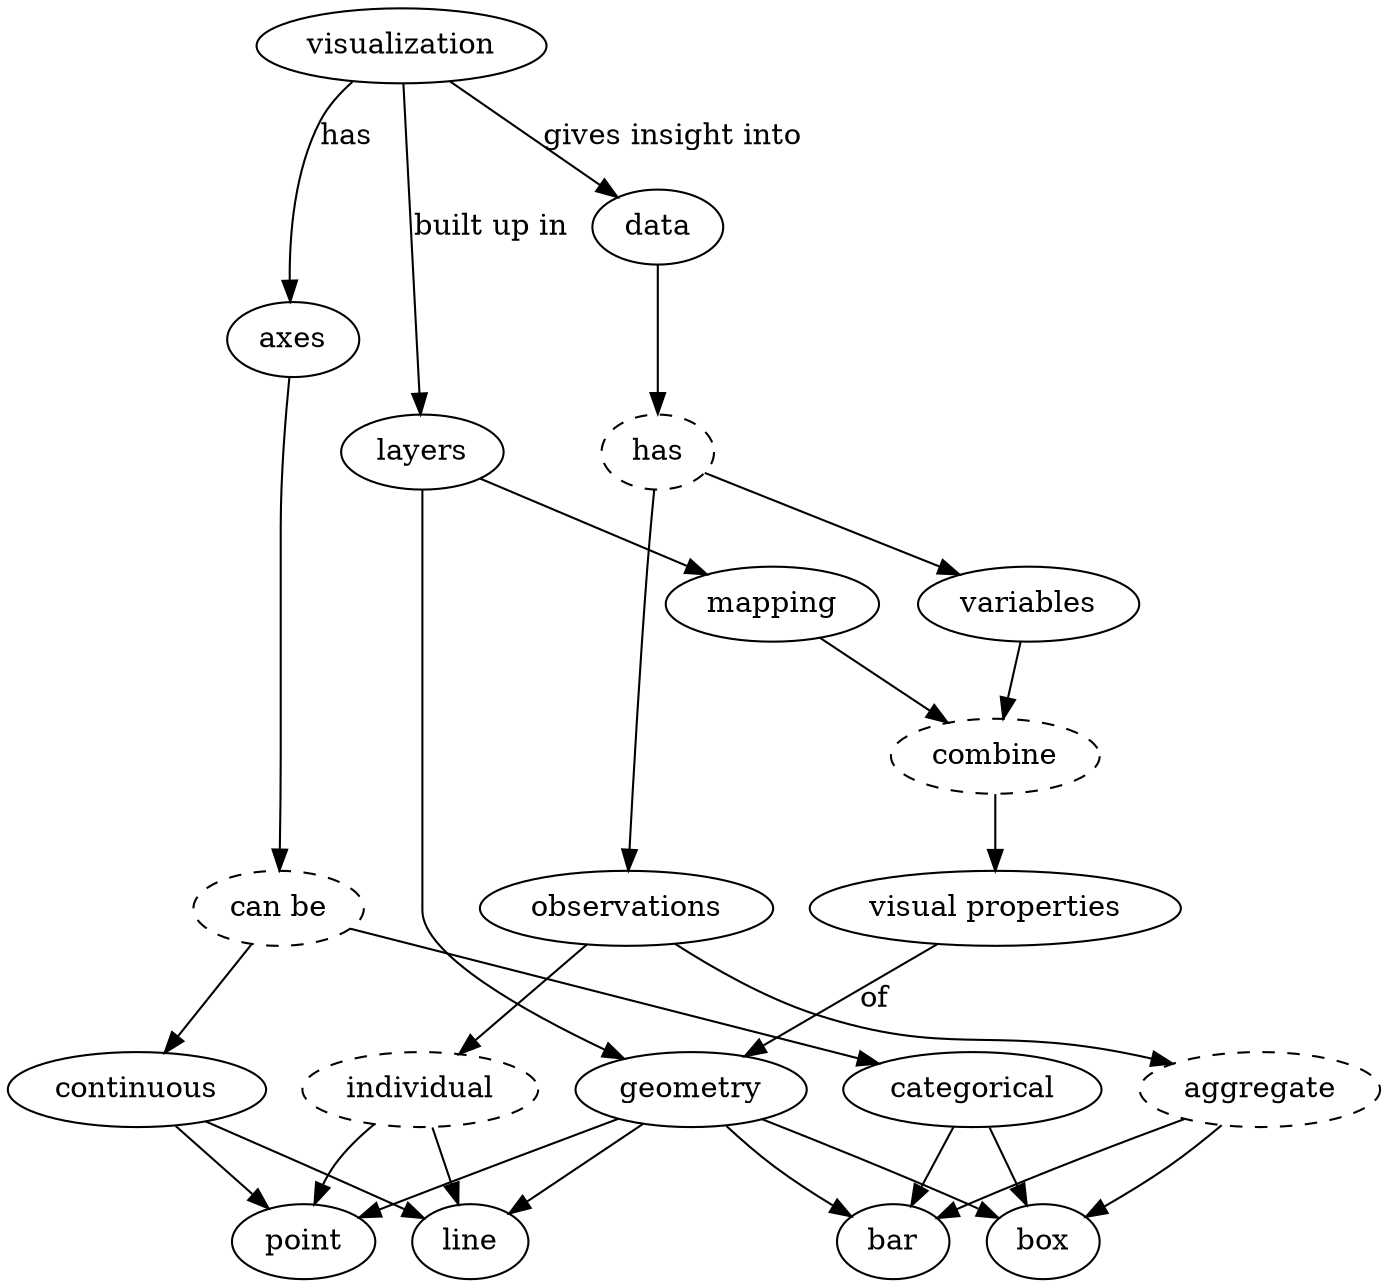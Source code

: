 digraph viz {
    visualization -> layers [label="built up in"];
    visualization -> data [label="gives insight into"];
    layers -> mapping;
    layers -> geometry;
    data -> has;
    has [style=dashed];
    has -> variables;
    has -> observations;
    variables -> combine;
    mapping -> combine;
    combine -> "visual properties";
    combine [label="combine", style=dashed];
    "visual properties" -> geometry [label="of"];
    geometry -> box;
    geometry -> line;
    geometry -> point;
    geometry -> bar;
    observations -> aggregate;
    aggregate -> box;
    aggregate -> bar;
    aggregate [style=dashed];
    observations -> individual;
    individual -> point;
    individual -> line;
    individual [style=dashed];
    visualization -> axes [label="has"];
    axes -> "can be";
    "can be" -> categorical;
    "can be" -> continuous;
    "can be" [style=dashed];
    categorical -> bar;
    categorical -> box;
    continuous -> line;
    continuous -> point;
}

